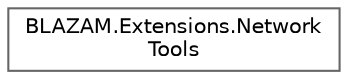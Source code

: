 digraph "Graphical Class Hierarchy"
{
 // LATEX_PDF_SIZE
  bgcolor="transparent";
  edge [fontname=Helvetica,fontsize=10,labelfontname=Helvetica,labelfontsize=10];
  node [fontname=Helvetica,fontsize=10,shape=box,height=0.2,width=0.4];
  rankdir="LR";
  Node0 [id="Node000000",label="BLAZAM.Extensions.Network\lTools",height=0.2,width=0.4,color="grey40", fillcolor="white", style="filled",URL="$class_b_l_a_z_a_m_1_1_extensions_1_1_network_tools.html",tooltip=" "];
}
